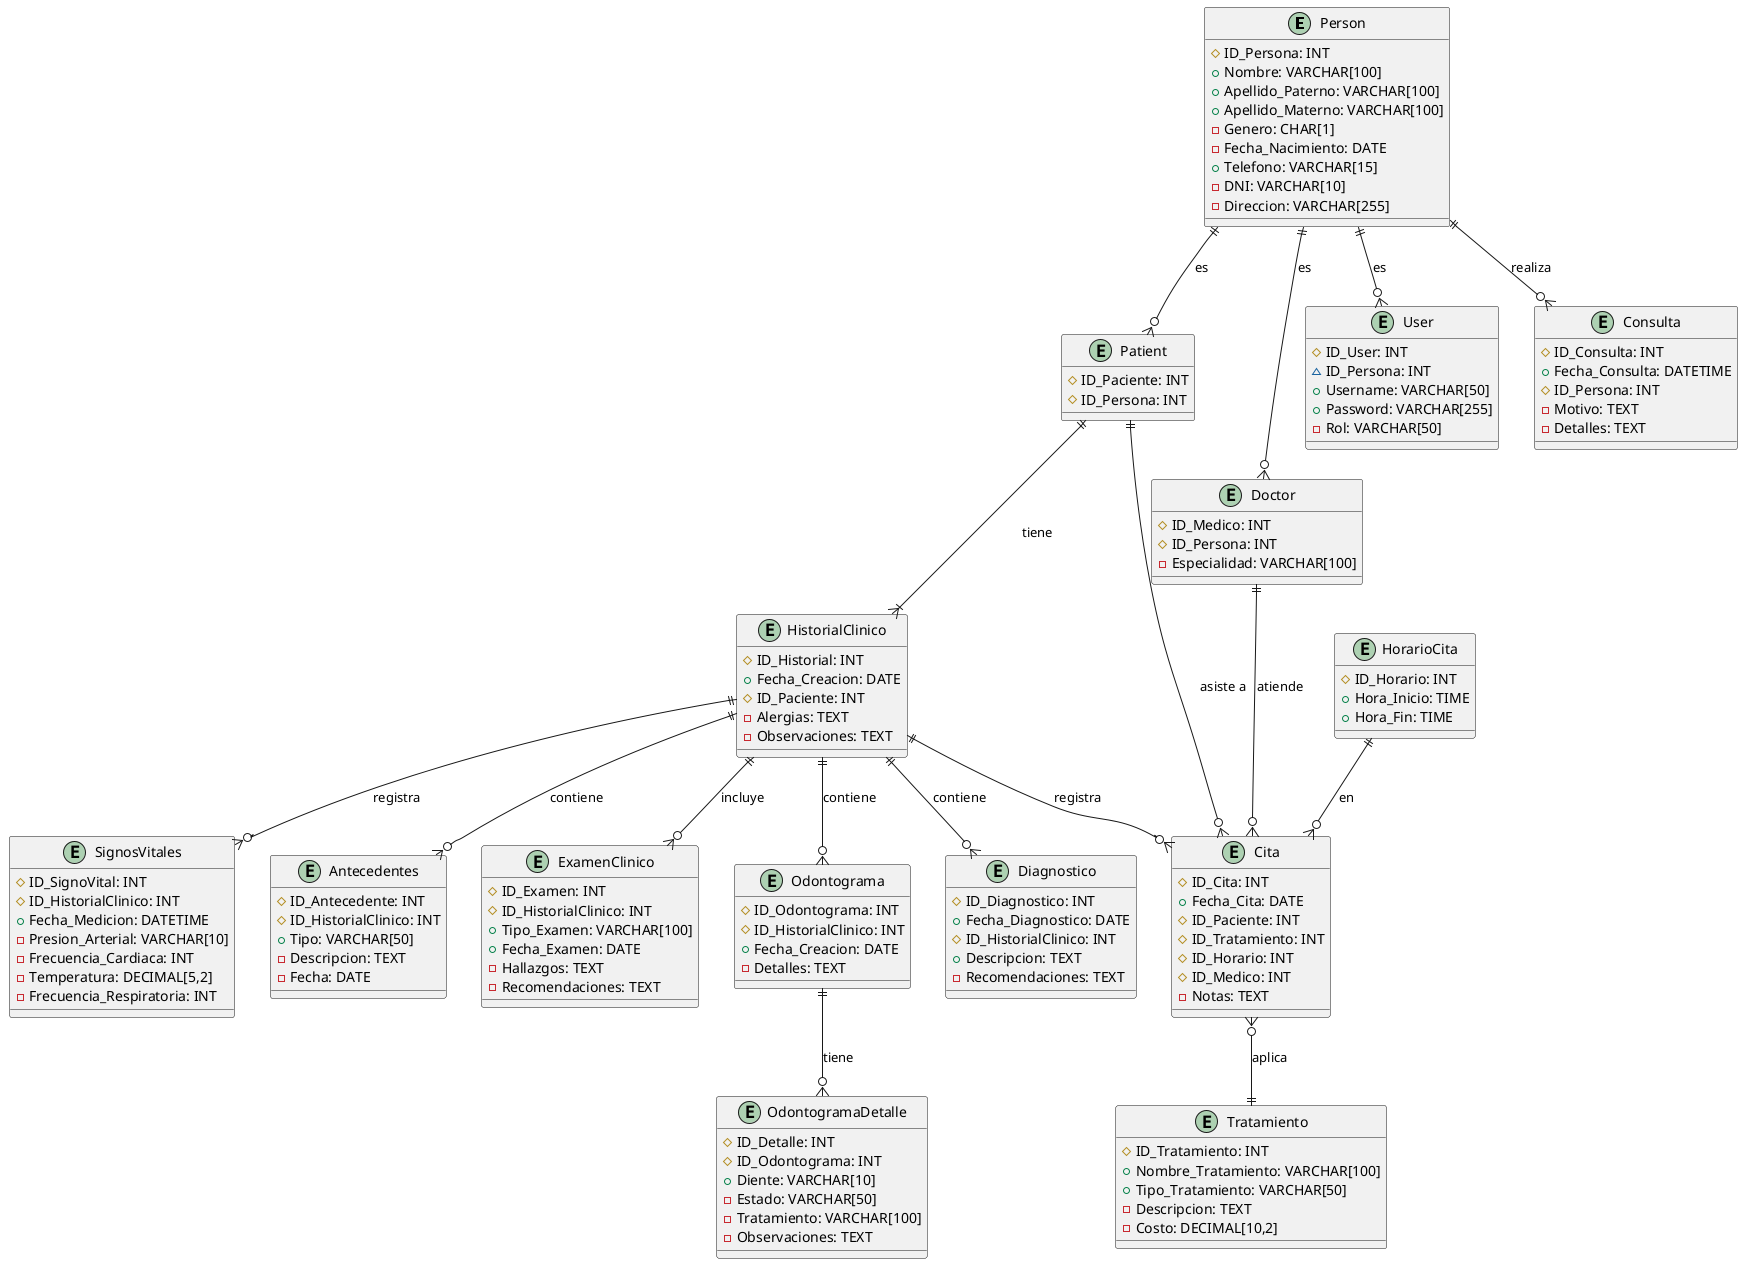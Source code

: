 @startuml relational_view

/'{
    # PRIMARY KEY
    ~ UNIQUE (NULLABLE)
    + NOT NULL
    - NULLABLE
}'/

entity "Person" as Persona {
    #ID_Persona: INT
    +Nombre: VARCHAR[100]
    +Apellido_Paterno: VARCHAR[100]
    +Apellido_Materno: VARCHAR[100]
    -Genero: CHAR[1]
    -Fecha_Nacimiento: DATE
    +Telefono: VARCHAR[15]
    -DNI: VARCHAR[10]
    -Direccion: VARCHAR[255]
    /' Persona representa a la persona base, que puede ser paciente, médico o usuario '/
}

entity "Patient" as Paciente {
    #ID_Paciente: INT
    #ID_Persona: INT
    /' Un paciente es una persona, pero con un historial clínico asociado '/
}

entity "Doctor" as Medico {
    #ID_Medico: INT
    #ID_Persona: INT
    -Especialidad: VARCHAR[100]
    /' El médico es una persona con una especialidad profesional '/
}

entity "User" as User {
    #ID_User: INT
    ~ID_Persona: INT
    +Username: VARCHAR[50]
    +Password: VARCHAR[255]
    -Rol: VARCHAR[50]
    /' User representa la información de los usuarios del sistema, con roles definidos '/
}

entity "Consulta" as Consulta {
    #ID_Consulta: INT
    +Fecha_Consulta: DATETIME
    #ID_Persona: INT
    -Motivo: TEXT
    -Detalles: TEXT
    /' La consulta es realizada por una persona (puede ser un paciente o no), y contiene detalles '/
}

entity "SignosVitales" as SignosVitales {
    #ID_SignoVital: INT
    #ID_HistorialClinico: INT
    +Fecha_Medicion: DATETIME
    -Presion_Arterial: VARCHAR[10]
    -Frecuencia_Cardiaca: INT
    -Temperatura: DECIMAL[5,2]
    -Frecuencia_Respiratoria: INT
    /' Signos vitales registrados durante una consulta, asociados al historial clínico '/
}

entity "Antecedentes" as Antecedentes {
    #ID_Antecedente: INT
    #ID_HistorialClinico: INT
    +Tipo: VARCHAR[50] /' Tipo de antecedente, por ejemplo, "familiar" o "personal" '/
    -Descripcion: TEXT
    -Fecha: DATE
    /' Los antecedentes médicos relevantes, ya sean familiares o personales, se registran en esta tabla '/
}

entity "HistorialClinico" as HistorialClinico {
    #ID_Historial: INT
    +Fecha_Creacion: DATE
    #ID_Paciente: INT
    -Alergias: TEXT
    -Observaciones: TEXT
    /' El historial clínico se crea para cada paciente y contiene datos médicos relevantes '/
}

entity "ExamenClinico" as ExamenClinico {
    #ID_Examen: INT
    #ID_HistorialClinico: INT
    +Tipo_Examen: VARCHAR[100] /' "Estomatológico" o "General" '/
    +Fecha_Examen: DATE
    -Hallazgos: TEXT
    -Recomendaciones: TEXT
    /' Los exámenes clínicos, como estomatológicos o generales, se registran aquí '/
}

entity "Odontograma" as Odontograma {
    #ID_Odontograma: INT
    #ID_HistorialClinico: INT
    +Fecha_Creacion: DATE
    -Detalles: TEXT
    /' El odontograma es el registro de los dientes y su estado, utilizado en la odontología '/
}

entity "OdontogramaDetalle" as OdontogramaDetalle {
    #ID_Detalle: INT
    #ID_Odontograma: INT
    +Diente: VARCHAR[10] /' Número o posición del diente '/
    -Estado: VARCHAR[50] /' Estado del diente, por ejemplo, "caries", "restaurado", "extracción" '/
    -Tratamiento: VARCHAR[100] /' Tratamiento aplicado o recomendado '/
    -Observaciones: TEXT
    /' Detalle específico de cada diente en el odontograma, incluyendo su estado y tratamiento '/
}

entity "Tratamiento" as Tratamiento {
    #ID_Tratamiento: INT
    +Nombre_Tratamiento: VARCHAR[100]
    +Tipo_Tratamiento: VARCHAR[50] /' Tipo de tratamiento: "Estético", "Curativo", "Preventivo", etc. '/
    -Descripcion: TEXT
    -Costo: DECIMAL[10,2]
    /' Registro de los tratamientos disponibles, su nombre, tipo y costo asociado '/
}

entity "HorarioCita" as HorarioCita {
    #ID_Horario: INT
    +Hora_Inicio: TIME
    +Hora_Fin: TIME
    /' Definición de los horarios de cita para los pacientes y médicos '/
}

entity "Cita" as Cita {
    #ID_Cita: INT
    +Fecha_Cita: DATE
    #ID_Paciente: INT
    #ID_Tratamiento: INT
    #ID_Horario: INT
    #ID_Medico: INT
    -Notas: TEXT
    /' Información sobre cada cita médica, incluida la fecha, tratamiento, horario y médico '/
}

entity "Diagnostico" as Diagnostico {
    #ID_Diagnostico: INT
    +Fecha_Diagnostico: DATE
    #ID_HistorialClinico: INT
    +Descripcion: TEXT
    -Recomendaciones: TEXT
    /' Registro de los diagnósticos realizados, asociados al historial clínico '/
}

Persona ||--o{ Paciente : es
Persona ||--o{ Medico : es
Persona ||--o{ User : es
Persona ||--o{ Consulta : realiza
Paciente ||--|{ HistorialClinico : tiene
HistorialClinico ||--o{ SignosVitales : registra
HistorialClinico ||--o{ Antecedentes : contiene
HistorialClinico ||--o{ ExamenClinico : incluye
HistorialClinico ||--o{ Odontograma : contiene
Odontograma ||--o{ OdontogramaDetalle : tiene
HistorialClinico ||--o{ Cita : registra
Cita }o--|| Tratamiento : aplica
Paciente ||--o{ Cita : asiste a
HistorialClinico ||--o{ Diagnostico : contiene
HorarioCita ||--o{ Cita : en
Medico ||--o{ Cita : atiende
@enduml
